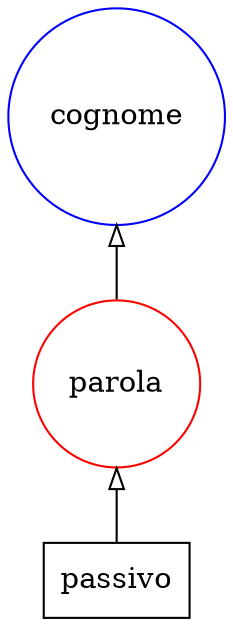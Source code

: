 digraph {
   rankdir=BT;
   edge [arrowhead=empty];

   subgraph {
      rank="source";
      edge [arrowhead=normal];
      node [shape=box];
      t6 [label="passivo"];
   }

   subgraph {
      rank="same";
      node [color=red,shape=circle];
      tag5 [label=parola]; 
   }

   subgraph {
      rank="same";
      node [color=blue,shape=circle];
      tag199 [label=cognome]; 
   }

   subgraph {
      rank="same";
      node [color=green,shape=circle];
   }

   subgraph {
      rank="same";
      node [color=orange,shape=circle];
   }
   tag5 -> tag199;
   t6 -> tag5;
}